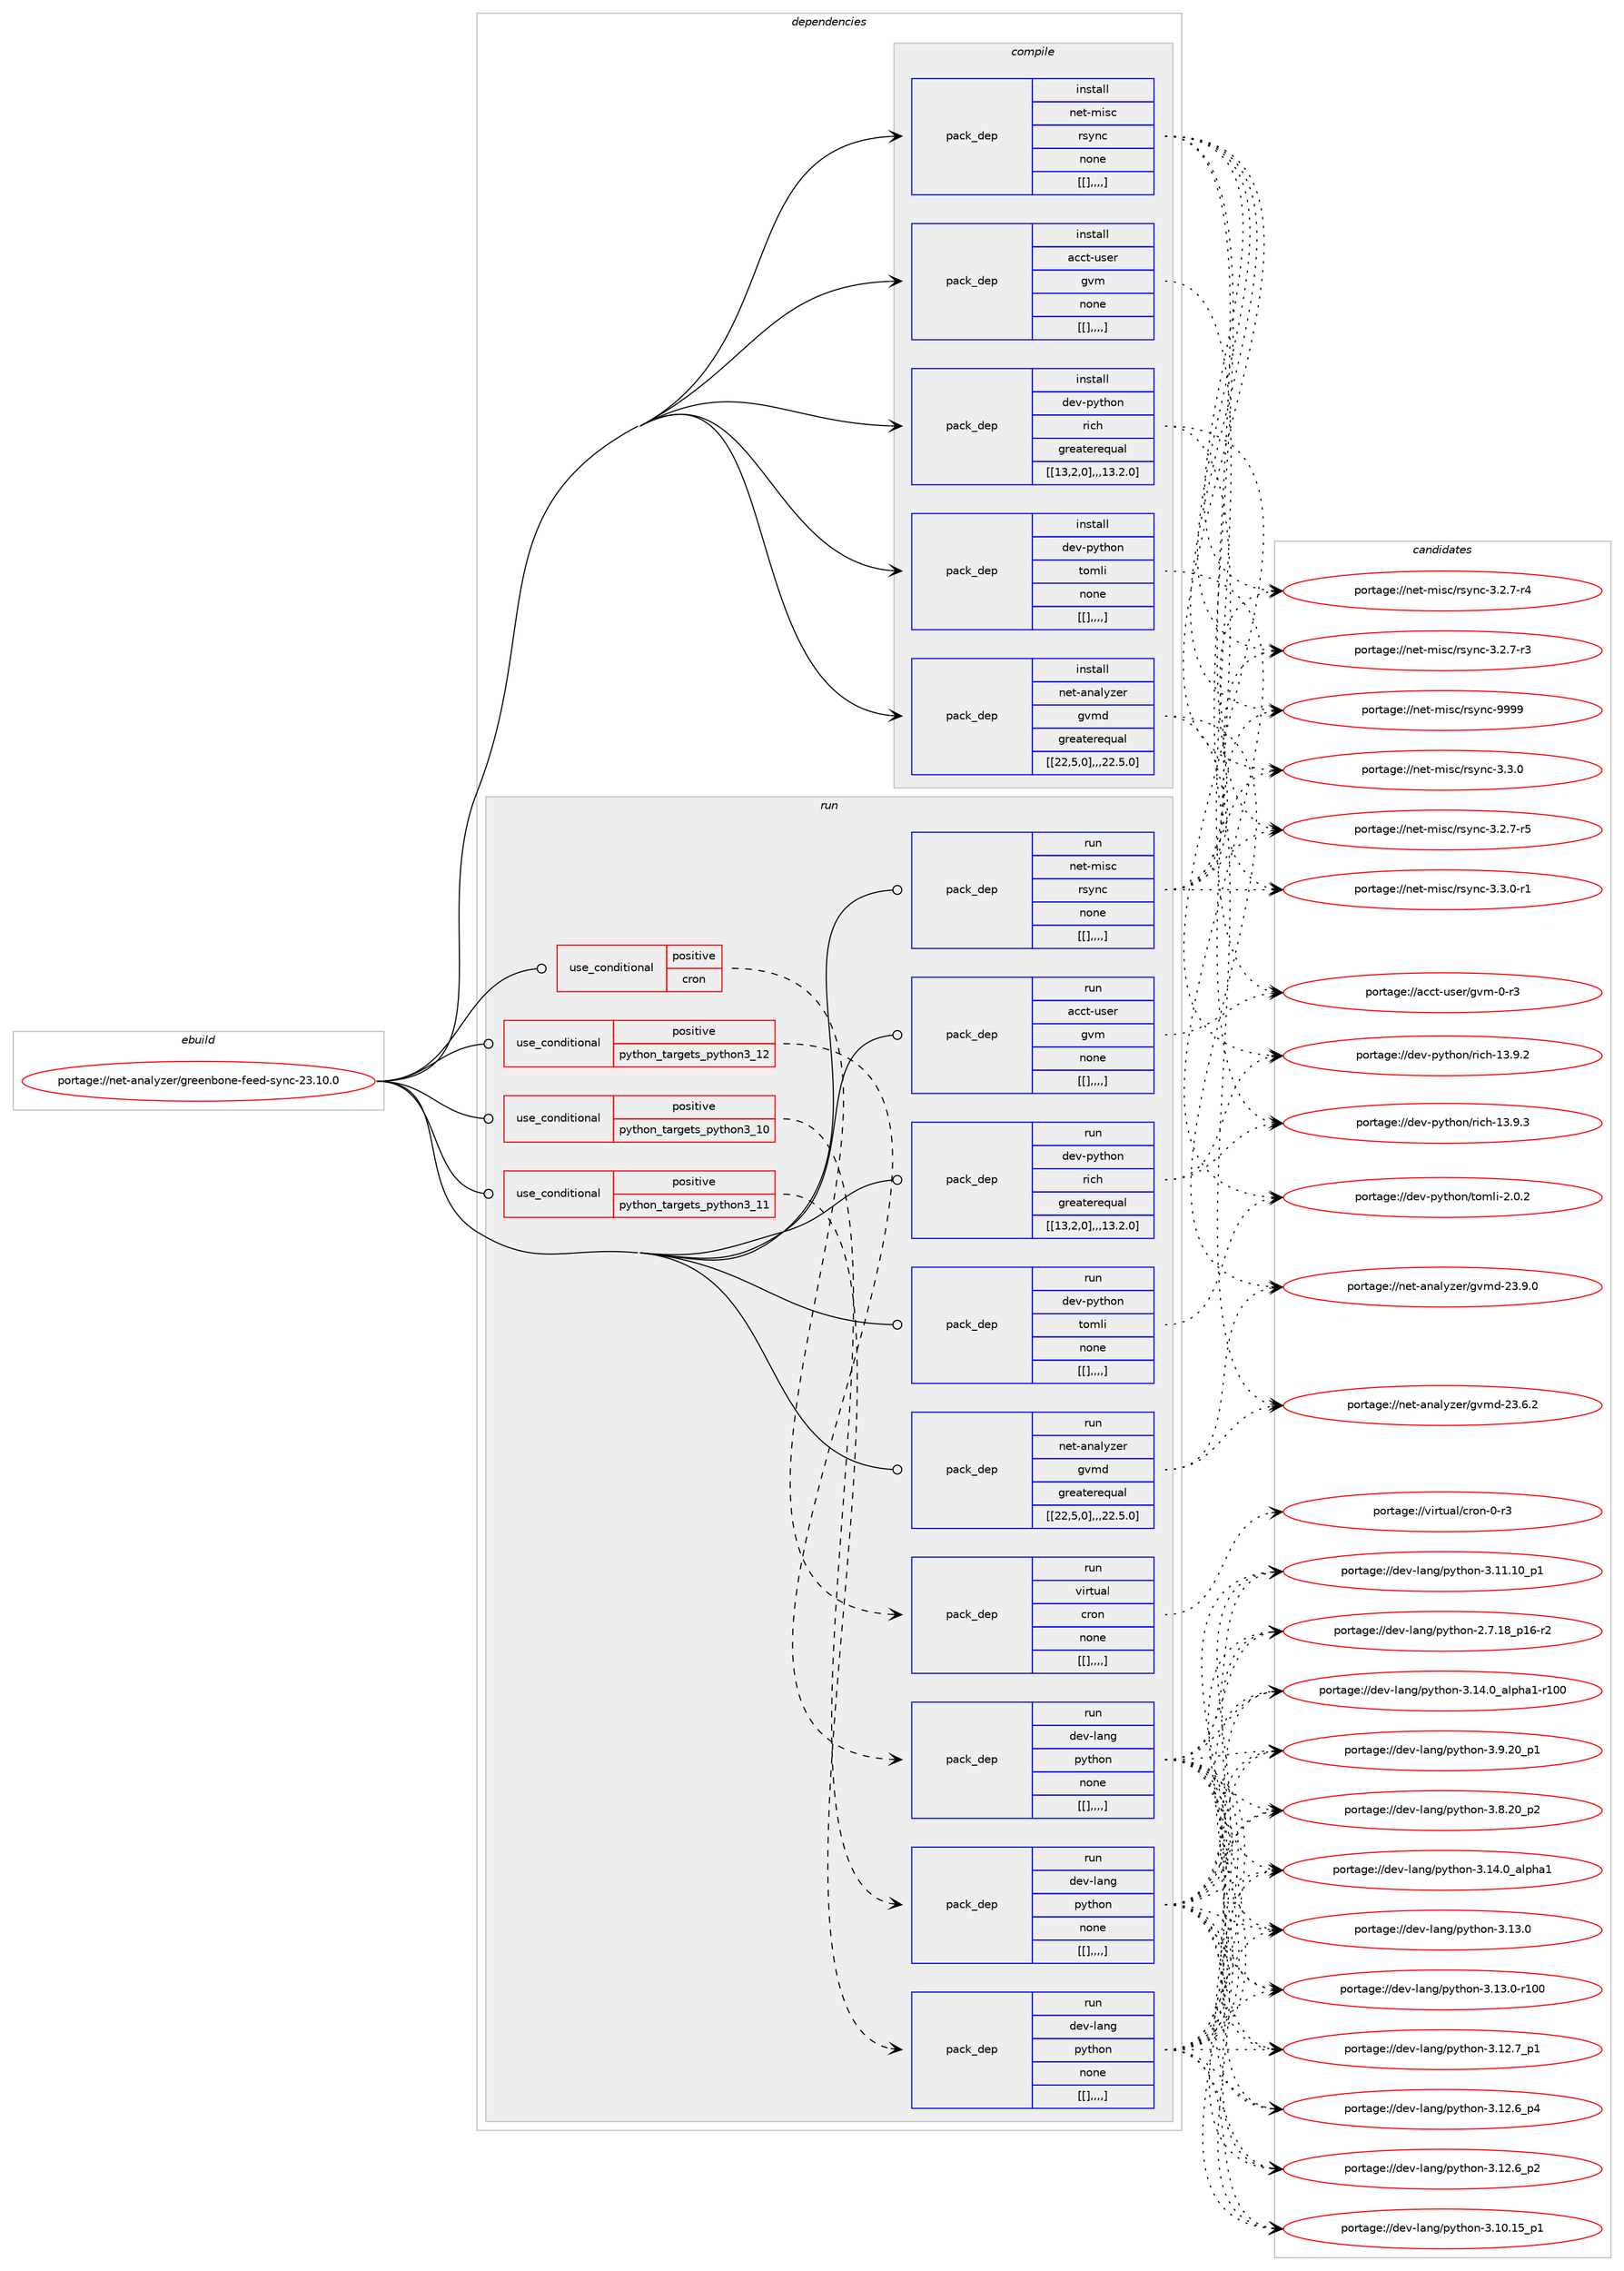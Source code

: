 digraph prolog {

# *************
# Graph options
# *************

newrank=true;
concentrate=true;
compound=true;
graph [rankdir=LR,fontname=Helvetica,fontsize=10,ranksep=1.5];#, ranksep=2.5, nodesep=0.2];
edge  [arrowhead=vee];
node  [fontname=Helvetica,fontsize=10];

# **********
# The ebuild
# **********

subgraph cluster_leftcol {
color=gray;
label=<<i>ebuild</i>>;
id [label="portage://net-analyzer/greenbone-feed-sync-23.10.0", color=red, width=4, href="../net-analyzer/greenbone-feed-sync-23.10.0.svg"];
}

# ****************
# The dependencies
# ****************

subgraph cluster_midcol {
color=gray;
label=<<i>dependencies</i>>;
subgraph cluster_compile {
fillcolor="#eeeeee";
style=filled;
label=<<i>compile</i>>;
subgraph pack262697 {
dependency357515 [label=<<TABLE BORDER="0" CELLBORDER="1" CELLSPACING="0" CELLPADDING="4" WIDTH="220"><TR><TD ROWSPAN="6" CELLPADDING="30">pack_dep</TD></TR><TR><TD WIDTH="110">install</TD></TR><TR><TD>acct-user</TD></TR><TR><TD>gvm</TD></TR><TR><TD>none</TD></TR><TR><TD>[[],,,,]</TD></TR></TABLE>>, shape=none, color=blue];
}
id:e -> dependency357515:w [weight=20,style="solid",arrowhead="vee"];
subgraph pack262746 {
dependency357576 [label=<<TABLE BORDER="0" CELLBORDER="1" CELLSPACING="0" CELLPADDING="4" WIDTH="220"><TR><TD ROWSPAN="6" CELLPADDING="30">pack_dep</TD></TR><TR><TD WIDTH="110">install</TD></TR><TR><TD>dev-python</TD></TR><TR><TD>rich</TD></TR><TR><TD>greaterequal</TD></TR><TR><TD>[[13,2,0],,,13.2.0]</TD></TR></TABLE>>, shape=none, color=blue];
}
id:e -> dependency357576:w [weight=20,style="solid",arrowhead="vee"];
subgraph pack262761 {
dependency357601 [label=<<TABLE BORDER="0" CELLBORDER="1" CELLSPACING="0" CELLPADDING="4" WIDTH="220"><TR><TD ROWSPAN="6" CELLPADDING="30">pack_dep</TD></TR><TR><TD WIDTH="110">install</TD></TR><TR><TD>dev-python</TD></TR><TR><TD>tomli</TD></TR><TR><TD>none</TD></TR><TR><TD>[[],,,,]</TD></TR></TABLE>>, shape=none, color=blue];
}
id:e -> dependency357601:w [weight=20,style="solid",arrowhead="vee"];
subgraph pack262793 {
dependency357685 [label=<<TABLE BORDER="0" CELLBORDER="1" CELLSPACING="0" CELLPADDING="4" WIDTH="220"><TR><TD ROWSPAN="6" CELLPADDING="30">pack_dep</TD></TR><TR><TD WIDTH="110">install</TD></TR><TR><TD>net-analyzer</TD></TR><TR><TD>gvmd</TD></TR><TR><TD>greaterequal</TD></TR><TR><TD>[[22,5,0],,,22.5.0]</TD></TR></TABLE>>, shape=none, color=blue];
}
id:e -> dependency357685:w [weight=20,style="solid",arrowhead="vee"];
subgraph pack262832 {
dependency357728 [label=<<TABLE BORDER="0" CELLBORDER="1" CELLSPACING="0" CELLPADDING="4" WIDTH="220"><TR><TD ROWSPAN="6" CELLPADDING="30">pack_dep</TD></TR><TR><TD WIDTH="110">install</TD></TR><TR><TD>net-misc</TD></TR><TR><TD>rsync</TD></TR><TR><TD>none</TD></TR><TR><TD>[[],,,,]</TD></TR></TABLE>>, shape=none, color=blue];
}
id:e -> dependency357728:w [weight=20,style="solid",arrowhead="vee"];
}
subgraph cluster_compileandrun {
fillcolor="#eeeeee";
style=filled;
label=<<i>compile and run</i>>;
}
subgraph cluster_run {
fillcolor="#eeeeee";
style=filled;
label=<<i>run</i>>;
subgraph cond92067 {
dependency357791 [label=<<TABLE BORDER="0" CELLBORDER="1" CELLSPACING="0" CELLPADDING="4"><TR><TD ROWSPAN="3" CELLPADDING="10">use_conditional</TD></TR><TR><TD>positive</TD></TR><TR><TD>cron</TD></TR></TABLE>>, shape=none, color=red];
subgraph pack262907 {
dependency357879 [label=<<TABLE BORDER="0" CELLBORDER="1" CELLSPACING="0" CELLPADDING="4" WIDTH="220"><TR><TD ROWSPAN="6" CELLPADDING="30">pack_dep</TD></TR><TR><TD WIDTH="110">run</TD></TR><TR><TD>virtual</TD></TR><TR><TD>cron</TD></TR><TR><TD>none</TD></TR><TR><TD>[[],,,,]</TD></TR></TABLE>>, shape=none, color=blue];
}
dependency357791:e -> dependency357879:w [weight=20,style="dashed",arrowhead="vee"];
}
id:e -> dependency357791:w [weight=20,style="solid",arrowhead="odot"];
subgraph cond92116 {
dependency357886 [label=<<TABLE BORDER="0" CELLBORDER="1" CELLSPACING="0" CELLPADDING="4"><TR><TD ROWSPAN="3" CELLPADDING="10">use_conditional</TD></TR><TR><TD>positive</TD></TR><TR><TD>python_targets_python3_10</TD></TR></TABLE>>, shape=none, color=red];
subgraph pack262947 {
dependency357890 [label=<<TABLE BORDER="0" CELLBORDER="1" CELLSPACING="0" CELLPADDING="4" WIDTH="220"><TR><TD ROWSPAN="6" CELLPADDING="30">pack_dep</TD></TR><TR><TD WIDTH="110">run</TD></TR><TR><TD>dev-lang</TD></TR><TR><TD>python</TD></TR><TR><TD>none</TD></TR><TR><TD>[[],,,,]</TD></TR></TABLE>>, shape=none, color=blue];
}
dependency357886:e -> dependency357890:w [weight=20,style="dashed",arrowhead="vee"];
}
id:e -> dependency357886:w [weight=20,style="solid",arrowhead="odot"];
subgraph cond92125 {
dependency357941 [label=<<TABLE BORDER="0" CELLBORDER="1" CELLSPACING="0" CELLPADDING="4"><TR><TD ROWSPAN="3" CELLPADDING="10">use_conditional</TD></TR><TR><TD>positive</TD></TR><TR><TD>python_targets_python3_11</TD></TR></TABLE>>, shape=none, color=red];
subgraph pack262983 {
dependency357992 [label=<<TABLE BORDER="0" CELLBORDER="1" CELLSPACING="0" CELLPADDING="4" WIDTH="220"><TR><TD ROWSPAN="6" CELLPADDING="30">pack_dep</TD></TR><TR><TD WIDTH="110">run</TD></TR><TR><TD>dev-lang</TD></TR><TR><TD>python</TD></TR><TR><TD>none</TD></TR><TR><TD>[[],,,,]</TD></TR></TABLE>>, shape=none, color=blue];
}
dependency357941:e -> dependency357992:w [weight=20,style="dashed",arrowhead="vee"];
}
id:e -> dependency357941:w [weight=20,style="solid",arrowhead="odot"];
subgraph cond92148 {
dependency357998 [label=<<TABLE BORDER="0" CELLBORDER="1" CELLSPACING="0" CELLPADDING="4"><TR><TD ROWSPAN="3" CELLPADDING="10">use_conditional</TD></TR><TR><TD>positive</TD></TR><TR><TD>python_targets_python3_12</TD></TR></TABLE>>, shape=none, color=red];
subgraph pack263022 {
dependency358000 [label=<<TABLE BORDER="0" CELLBORDER="1" CELLSPACING="0" CELLPADDING="4" WIDTH="220"><TR><TD ROWSPAN="6" CELLPADDING="30">pack_dep</TD></TR><TR><TD WIDTH="110">run</TD></TR><TR><TD>dev-lang</TD></TR><TR><TD>python</TD></TR><TR><TD>none</TD></TR><TR><TD>[[],,,,]</TD></TR></TABLE>>, shape=none, color=blue];
}
dependency357998:e -> dependency358000:w [weight=20,style="dashed",arrowhead="vee"];
}
id:e -> dependency357998:w [weight=20,style="solid",arrowhead="odot"];
subgraph pack263061 {
dependency358058 [label=<<TABLE BORDER="0" CELLBORDER="1" CELLSPACING="0" CELLPADDING="4" WIDTH="220"><TR><TD ROWSPAN="6" CELLPADDING="30">pack_dep</TD></TR><TR><TD WIDTH="110">run</TD></TR><TR><TD>acct-user</TD></TR><TR><TD>gvm</TD></TR><TR><TD>none</TD></TR><TR><TD>[[],,,,]</TD></TR></TABLE>>, shape=none, color=blue];
}
id:e -> dependency358058:w [weight=20,style="solid",arrowhead="odot"];
subgraph pack263076 {
dependency358091 [label=<<TABLE BORDER="0" CELLBORDER="1" CELLSPACING="0" CELLPADDING="4" WIDTH="220"><TR><TD ROWSPAN="6" CELLPADDING="30">pack_dep</TD></TR><TR><TD WIDTH="110">run</TD></TR><TR><TD>dev-python</TD></TR><TR><TD>rich</TD></TR><TR><TD>greaterequal</TD></TR><TR><TD>[[13,2,0],,,13.2.0]</TD></TR></TABLE>>, shape=none, color=blue];
}
id:e -> dependency358091:w [weight=20,style="solid",arrowhead="odot"];
subgraph pack263089 {
dependency358094 [label=<<TABLE BORDER="0" CELLBORDER="1" CELLSPACING="0" CELLPADDING="4" WIDTH="220"><TR><TD ROWSPAN="6" CELLPADDING="30">pack_dep</TD></TR><TR><TD WIDTH="110">run</TD></TR><TR><TD>dev-python</TD></TR><TR><TD>tomli</TD></TR><TR><TD>none</TD></TR><TR><TD>[[],,,,]</TD></TR></TABLE>>, shape=none, color=blue];
}
id:e -> dependency358094:w [weight=20,style="solid",arrowhead="odot"];
subgraph pack263094 {
dependency358118 [label=<<TABLE BORDER="0" CELLBORDER="1" CELLSPACING="0" CELLPADDING="4" WIDTH="220"><TR><TD ROWSPAN="6" CELLPADDING="30">pack_dep</TD></TR><TR><TD WIDTH="110">run</TD></TR><TR><TD>net-analyzer</TD></TR><TR><TD>gvmd</TD></TR><TR><TD>greaterequal</TD></TR><TR><TD>[[22,5,0],,,22.5.0]</TD></TR></TABLE>>, shape=none, color=blue];
}
id:e -> dependency358118:w [weight=20,style="solid",arrowhead="odot"];
subgraph pack263107 {
dependency358133 [label=<<TABLE BORDER="0" CELLBORDER="1" CELLSPACING="0" CELLPADDING="4" WIDTH="220"><TR><TD ROWSPAN="6" CELLPADDING="30">pack_dep</TD></TR><TR><TD WIDTH="110">run</TD></TR><TR><TD>net-misc</TD></TR><TR><TD>rsync</TD></TR><TR><TD>none</TD></TR><TR><TD>[[],,,,]</TD></TR></TABLE>>, shape=none, color=blue];
}
id:e -> dependency358133:w [weight=20,style="solid",arrowhead="odot"];
}
}

# **************
# The candidates
# **************

subgraph cluster_choices {
rank=same;
color=gray;
label=<<i>candidates</i>>;

subgraph choice260525 {
color=black;
nodesep=1;
choice979999116451171151011144710311810945484511451 [label="portage://acct-user/gvm-0-r3", color=red, width=4,href="../acct-user/gvm-0-r3.svg"];
dependency357515:e -> choice979999116451171151011144710311810945484511451:w [style=dotted,weight="100"];
}
subgraph choice260526 {
color=black;
nodesep=1;
choice10010111845112121116104111110471141059910445495146574651 [label="portage://dev-python/rich-13.9.3", color=red, width=4,href="../dev-python/rich-13.9.3.svg"];
choice10010111845112121116104111110471141059910445495146574650 [label="portage://dev-python/rich-13.9.2", color=red, width=4,href="../dev-python/rich-13.9.2.svg"];
dependency357576:e -> choice10010111845112121116104111110471141059910445495146574651:w [style=dotted,weight="100"];
dependency357576:e -> choice10010111845112121116104111110471141059910445495146574650:w [style=dotted,weight="100"];
}
subgraph choice260531 {
color=black;
nodesep=1;
choice1001011184511212111610411111047116111109108105455046484650 [label="portage://dev-python/tomli-2.0.2", color=red, width=4,href="../dev-python/tomli-2.0.2.svg"];
dependency357601:e -> choice1001011184511212111610411111047116111109108105455046484650:w [style=dotted,weight="100"];
}
subgraph choice260575 {
color=black;
nodesep=1;
choice1101011164597110971081211221011144710311810910045505146574648 [label="portage://net-analyzer/gvmd-23.9.0", color=red, width=4,href="../net-analyzer/gvmd-23.9.0.svg"];
choice1101011164597110971081211221011144710311810910045505146544650 [label="portage://net-analyzer/gvmd-23.6.2", color=red, width=4,href="../net-analyzer/gvmd-23.6.2.svg"];
dependency357685:e -> choice1101011164597110971081211221011144710311810910045505146574648:w [style=dotted,weight="100"];
dependency357685:e -> choice1101011164597110971081211221011144710311810910045505146544650:w [style=dotted,weight="100"];
}
subgraph choice260578 {
color=black;
nodesep=1;
choice110101116451091051159947114115121110994557575757 [label="portage://net-misc/rsync-9999", color=red, width=4,href="../net-misc/rsync-9999.svg"];
choice110101116451091051159947114115121110994551465146484511449 [label="portage://net-misc/rsync-3.3.0-r1", color=red, width=4,href="../net-misc/rsync-3.3.0-r1.svg"];
choice11010111645109105115994711411512111099455146514648 [label="portage://net-misc/rsync-3.3.0", color=red, width=4,href="../net-misc/rsync-3.3.0.svg"];
choice110101116451091051159947114115121110994551465046554511453 [label="portage://net-misc/rsync-3.2.7-r5", color=red, width=4,href="../net-misc/rsync-3.2.7-r5.svg"];
choice110101116451091051159947114115121110994551465046554511452 [label="portage://net-misc/rsync-3.2.7-r4", color=red, width=4,href="../net-misc/rsync-3.2.7-r4.svg"];
choice110101116451091051159947114115121110994551465046554511451 [label="portage://net-misc/rsync-3.2.7-r3", color=red, width=4,href="../net-misc/rsync-3.2.7-r3.svg"];
dependency357728:e -> choice110101116451091051159947114115121110994557575757:w [style=dotted,weight="100"];
dependency357728:e -> choice110101116451091051159947114115121110994551465146484511449:w [style=dotted,weight="100"];
dependency357728:e -> choice11010111645109105115994711411512111099455146514648:w [style=dotted,weight="100"];
dependency357728:e -> choice110101116451091051159947114115121110994551465046554511453:w [style=dotted,weight="100"];
dependency357728:e -> choice110101116451091051159947114115121110994551465046554511452:w [style=dotted,weight="100"];
dependency357728:e -> choice110101116451091051159947114115121110994551465046554511451:w [style=dotted,weight="100"];
}
subgraph choice260586 {
color=black;
nodesep=1;
choice11810511411611797108479911411111045484511451 [label="portage://virtual/cron-0-r3", color=red, width=4,href="../virtual/cron-0-r3.svg"];
dependency357879:e -> choice11810511411611797108479911411111045484511451:w [style=dotted,weight="100"];
}
subgraph choice260591 {
color=black;
nodesep=1;
choice100101118451089711010347112121116104111110455146495246489597108112104974945114494848 [label="portage://dev-lang/python-3.14.0_alpha1-r100", color=red, width=4,href="../dev-lang/python-3.14.0_alpha1-r100.svg"];
choice1001011184510897110103471121211161041111104551464952464895971081121049749 [label="portage://dev-lang/python-3.14.0_alpha1", color=red, width=4,href="../dev-lang/python-3.14.0_alpha1.svg"];
choice1001011184510897110103471121211161041111104551464951464845114494848 [label="portage://dev-lang/python-3.13.0-r100", color=red, width=4,href="../dev-lang/python-3.13.0-r100.svg"];
choice10010111845108971101034711212111610411111045514649514648 [label="portage://dev-lang/python-3.13.0", color=red, width=4,href="../dev-lang/python-3.13.0.svg"];
choice100101118451089711010347112121116104111110455146495046559511249 [label="portage://dev-lang/python-3.12.7_p1", color=red, width=4,href="../dev-lang/python-3.12.7_p1.svg"];
choice100101118451089711010347112121116104111110455146495046549511252 [label="portage://dev-lang/python-3.12.6_p4", color=red, width=4,href="../dev-lang/python-3.12.6_p4.svg"];
choice100101118451089711010347112121116104111110455146495046549511250 [label="portage://dev-lang/python-3.12.6_p2", color=red, width=4,href="../dev-lang/python-3.12.6_p2.svg"];
choice10010111845108971101034711212111610411111045514649494649489511249 [label="portage://dev-lang/python-3.11.10_p1", color=red, width=4,href="../dev-lang/python-3.11.10_p1.svg"];
choice10010111845108971101034711212111610411111045514649484649539511249 [label="portage://dev-lang/python-3.10.15_p1", color=red, width=4,href="../dev-lang/python-3.10.15_p1.svg"];
choice100101118451089711010347112121116104111110455146574650489511249 [label="portage://dev-lang/python-3.9.20_p1", color=red, width=4,href="../dev-lang/python-3.9.20_p1.svg"];
choice100101118451089711010347112121116104111110455146564650489511250 [label="portage://dev-lang/python-3.8.20_p2", color=red, width=4,href="../dev-lang/python-3.8.20_p2.svg"];
choice100101118451089711010347112121116104111110455046554649569511249544511450 [label="portage://dev-lang/python-2.7.18_p16-r2", color=red, width=4,href="../dev-lang/python-2.7.18_p16-r2.svg"];
dependency357890:e -> choice100101118451089711010347112121116104111110455146495246489597108112104974945114494848:w [style=dotted,weight="100"];
dependency357890:e -> choice1001011184510897110103471121211161041111104551464952464895971081121049749:w [style=dotted,weight="100"];
dependency357890:e -> choice1001011184510897110103471121211161041111104551464951464845114494848:w [style=dotted,weight="100"];
dependency357890:e -> choice10010111845108971101034711212111610411111045514649514648:w [style=dotted,weight="100"];
dependency357890:e -> choice100101118451089711010347112121116104111110455146495046559511249:w [style=dotted,weight="100"];
dependency357890:e -> choice100101118451089711010347112121116104111110455146495046549511252:w [style=dotted,weight="100"];
dependency357890:e -> choice100101118451089711010347112121116104111110455146495046549511250:w [style=dotted,weight="100"];
dependency357890:e -> choice10010111845108971101034711212111610411111045514649494649489511249:w [style=dotted,weight="100"];
dependency357890:e -> choice10010111845108971101034711212111610411111045514649484649539511249:w [style=dotted,weight="100"];
dependency357890:e -> choice100101118451089711010347112121116104111110455146574650489511249:w [style=dotted,weight="100"];
dependency357890:e -> choice100101118451089711010347112121116104111110455146564650489511250:w [style=dotted,weight="100"];
dependency357890:e -> choice100101118451089711010347112121116104111110455046554649569511249544511450:w [style=dotted,weight="100"];
}
subgraph choice260606 {
color=black;
nodesep=1;
choice100101118451089711010347112121116104111110455146495246489597108112104974945114494848 [label="portage://dev-lang/python-3.14.0_alpha1-r100", color=red, width=4,href="../dev-lang/python-3.14.0_alpha1-r100.svg"];
choice1001011184510897110103471121211161041111104551464952464895971081121049749 [label="portage://dev-lang/python-3.14.0_alpha1", color=red, width=4,href="../dev-lang/python-3.14.0_alpha1.svg"];
choice1001011184510897110103471121211161041111104551464951464845114494848 [label="portage://dev-lang/python-3.13.0-r100", color=red, width=4,href="../dev-lang/python-3.13.0-r100.svg"];
choice10010111845108971101034711212111610411111045514649514648 [label="portage://dev-lang/python-3.13.0", color=red, width=4,href="../dev-lang/python-3.13.0.svg"];
choice100101118451089711010347112121116104111110455146495046559511249 [label="portage://dev-lang/python-3.12.7_p1", color=red, width=4,href="../dev-lang/python-3.12.7_p1.svg"];
choice100101118451089711010347112121116104111110455146495046549511252 [label="portage://dev-lang/python-3.12.6_p4", color=red, width=4,href="../dev-lang/python-3.12.6_p4.svg"];
choice100101118451089711010347112121116104111110455146495046549511250 [label="portage://dev-lang/python-3.12.6_p2", color=red, width=4,href="../dev-lang/python-3.12.6_p2.svg"];
choice10010111845108971101034711212111610411111045514649494649489511249 [label="portage://dev-lang/python-3.11.10_p1", color=red, width=4,href="../dev-lang/python-3.11.10_p1.svg"];
choice10010111845108971101034711212111610411111045514649484649539511249 [label="portage://dev-lang/python-3.10.15_p1", color=red, width=4,href="../dev-lang/python-3.10.15_p1.svg"];
choice100101118451089711010347112121116104111110455146574650489511249 [label="portage://dev-lang/python-3.9.20_p1", color=red, width=4,href="../dev-lang/python-3.9.20_p1.svg"];
choice100101118451089711010347112121116104111110455146564650489511250 [label="portage://dev-lang/python-3.8.20_p2", color=red, width=4,href="../dev-lang/python-3.8.20_p2.svg"];
choice100101118451089711010347112121116104111110455046554649569511249544511450 [label="portage://dev-lang/python-2.7.18_p16-r2", color=red, width=4,href="../dev-lang/python-2.7.18_p16-r2.svg"];
dependency357992:e -> choice100101118451089711010347112121116104111110455146495246489597108112104974945114494848:w [style=dotted,weight="100"];
dependency357992:e -> choice1001011184510897110103471121211161041111104551464952464895971081121049749:w [style=dotted,weight="100"];
dependency357992:e -> choice1001011184510897110103471121211161041111104551464951464845114494848:w [style=dotted,weight="100"];
dependency357992:e -> choice10010111845108971101034711212111610411111045514649514648:w [style=dotted,weight="100"];
dependency357992:e -> choice100101118451089711010347112121116104111110455146495046559511249:w [style=dotted,weight="100"];
dependency357992:e -> choice100101118451089711010347112121116104111110455146495046549511252:w [style=dotted,weight="100"];
dependency357992:e -> choice100101118451089711010347112121116104111110455146495046549511250:w [style=dotted,weight="100"];
dependency357992:e -> choice10010111845108971101034711212111610411111045514649494649489511249:w [style=dotted,weight="100"];
dependency357992:e -> choice10010111845108971101034711212111610411111045514649484649539511249:w [style=dotted,weight="100"];
dependency357992:e -> choice100101118451089711010347112121116104111110455146574650489511249:w [style=dotted,weight="100"];
dependency357992:e -> choice100101118451089711010347112121116104111110455146564650489511250:w [style=dotted,weight="100"];
dependency357992:e -> choice100101118451089711010347112121116104111110455046554649569511249544511450:w [style=dotted,weight="100"];
}
subgraph choice260625 {
color=black;
nodesep=1;
choice100101118451089711010347112121116104111110455146495246489597108112104974945114494848 [label="portage://dev-lang/python-3.14.0_alpha1-r100", color=red, width=4,href="../dev-lang/python-3.14.0_alpha1-r100.svg"];
choice1001011184510897110103471121211161041111104551464952464895971081121049749 [label="portage://dev-lang/python-3.14.0_alpha1", color=red, width=4,href="../dev-lang/python-3.14.0_alpha1.svg"];
choice1001011184510897110103471121211161041111104551464951464845114494848 [label="portage://dev-lang/python-3.13.0-r100", color=red, width=4,href="../dev-lang/python-3.13.0-r100.svg"];
choice10010111845108971101034711212111610411111045514649514648 [label="portage://dev-lang/python-3.13.0", color=red, width=4,href="../dev-lang/python-3.13.0.svg"];
choice100101118451089711010347112121116104111110455146495046559511249 [label="portage://dev-lang/python-3.12.7_p1", color=red, width=4,href="../dev-lang/python-3.12.7_p1.svg"];
choice100101118451089711010347112121116104111110455146495046549511252 [label="portage://dev-lang/python-3.12.6_p4", color=red, width=4,href="../dev-lang/python-3.12.6_p4.svg"];
choice100101118451089711010347112121116104111110455146495046549511250 [label="portage://dev-lang/python-3.12.6_p2", color=red, width=4,href="../dev-lang/python-3.12.6_p2.svg"];
choice10010111845108971101034711212111610411111045514649494649489511249 [label="portage://dev-lang/python-3.11.10_p1", color=red, width=4,href="../dev-lang/python-3.11.10_p1.svg"];
choice10010111845108971101034711212111610411111045514649484649539511249 [label="portage://dev-lang/python-3.10.15_p1", color=red, width=4,href="../dev-lang/python-3.10.15_p1.svg"];
choice100101118451089711010347112121116104111110455146574650489511249 [label="portage://dev-lang/python-3.9.20_p1", color=red, width=4,href="../dev-lang/python-3.9.20_p1.svg"];
choice100101118451089711010347112121116104111110455146564650489511250 [label="portage://dev-lang/python-3.8.20_p2", color=red, width=4,href="../dev-lang/python-3.8.20_p2.svg"];
choice100101118451089711010347112121116104111110455046554649569511249544511450 [label="portage://dev-lang/python-2.7.18_p16-r2", color=red, width=4,href="../dev-lang/python-2.7.18_p16-r2.svg"];
dependency358000:e -> choice100101118451089711010347112121116104111110455146495246489597108112104974945114494848:w [style=dotted,weight="100"];
dependency358000:e -> choice1001011184510897110103471121211161041111104551464952464895971081121049749:w [style=dotted,weight="100"];
dependency358000:e -> choice1001011184510897110103471121211161041111104551464951464845114494848:w [style=dotted,weight="100"];
dependency358000:e -> choice10010111845108971101034711212111610411111045514649514648:w [style=dotted,weight="100"];
dependency358000:e -> choice100101118451089711010347112121116104111110455146495046559511249:w [style=dotted,weight="100"];
dependency358000:e -> choice100101118451089711010347112121116104111110455146495046549511252:w [style=dotted,weight="100"];
dependency358000:e -> choice100101118451089711010347112121116104111110455146495046549511250:w [style=dotted,weight="100"];
dependency358000:e -> choice10010111845108971101034711212111610411111045514649494649489511249:w [style=dotted,weight="100"];
dependency358000:e -> choice10010111845108971101034711212111610411111045514649484649539511249:w [style=dotted,weight="100"];
dependency358000:e -> choice100101118451089711010347112121116104111110455146574650489511249:w [style=dotted,weight="100"];
dependency358000:e -> choice100101118451089711010347112121116104111110455146564650489511250:w [style=dotted,weight="100"];
dependency358000:e -> choice100101118451089711010347112121116104111110455046554649569511249544511450:w [style=dotted,weight="100"];
}
subgraph choice260687 {
color=black;
nodesep=1;
choice979999116451171151011144710311810945484511451 [label="portage://acct-user/gvm-0-r3", color=red, width=4,href="../acct-user/gvm-0-r3.svg"];
dependency358058:e -> choice979999116451171151011144710311810945484511451:w [style=dotted,weight="100"];
}
subgraph choice260722 {
color=black;
nodesep=1;
choice10010111845112121116104111110471141059910445495146574651 [label="portage://dev-python/rich-13.9.3", color=red, width=4,href="../dev-python/rich-13.9.3.svg"];
choice10010111845112121116104111110471141059910445495146574650 [label="portage://dev-python/rich-13.9.2", color=red, width=4,href="../dev-python/rich-13.9.2.svg"];
dependency358091:e -> choice10010111845112121116104111110471141059910445495146574651:w [style=dotted,weight="100"];
dependency358091:e -> choice10010111845112121116104111110471141059910445495146574650:w [style=dotted,weight="100"];
}
subgraph choice260736 {
color=black;
nodesep=1;
choice1001011184511212111610411111047116111109108105455046484650 [label="portage://dev-python/tomli-2.0.2", color=red, width=4,href="../dev-python/tomli-2.0.2.svg"];
dependency358094:e -> choice1001011184511212111610411111047116111109108105455046484650:w [style=dotted,weight="100"];
}
subgraph choice260765 {
color=black;
nodesep=1;
choice1101011164597110971081211221011144710311810910045505146574648 [label="portage://net-analyzer/gvmd-23.9.0", color=red, width=4,href="../net-analyzer/gvmd-23.9.0.svg"];
choice1101011164597110971081211221011144710311810910045505146544650 [label="portage://net-analyzer/gvmd-23.6.2", color=red, width=4,href="../net-analyzer/gvmd-23.6.2.svg"];
dependency358118:e -> choice1101011164597110971081211221011144710311810910045505146574648:w [style=dotted,weight="100"];
dependency358118:e -> choice1101011164597110971081211221011144710311810910045505146544650:w [style=dotted,weight="100"];
}
subgraph choice260767 {
color=black;
nodesep=1;
choice110101116451091051159947114115121110994557575757 [label="portage://net-misc/rsync-9999", color=red, width=4,href="../net-misc/rsync-9999.svg"];
choice110101116451091051159947114115121110994551465146484511449 [label="portage://net-misc/rsync-3.3.0-r1", color=red, width=4,href="../net-misc/rsync-3.3.0-r1.svg"];
choice11010111645109105115994711411512111099455146514648 [label="portage://net-misc/rsync-3.3.0", color=red, width=4,href="../net-misc/rsync-3.3.0.svg"];
choice110101116451091051159947114115121110994551465046554511453 [label="portage://net-misc/rsync-3.2.7-r5", color=red, width=4,href="../net-misc/rsync-3.2.7-r5.svg"];
choice110101116451091051159947114115121110994551465046554511452 [label="portage://net-misc/rsync-3.2.7-r4", color=red, width=4,href="../net-misc/rsync-3.2.7-r4.svg"];
choice110101116451091051159947114115121110994551465046554511451 [label="portage://net-misc/rsync-3.2.7-r3", color=red, width=4,href="../net-misc/rsync-3.2.7-r3.svg"];
dependency358133:e -> choice110101116451091051159947114115121110994557575757:w [style=dotted,weight="100"];
dependency358133:e -> choice110101116451091051159947114115121110994551465146484511449:w [style=dotted,weight="100"];
dependency358133:e -> choice11010111645109105115994711411512111099455146514648:w [style=dotted,weight="100"];
dependency358133:e -> choice110101116451091051159947114115121110994551465046554511453:w [style=dotted,weight="100"];
dependency358133:e -> choice110101116451091051159947114115121110994551465046554511452:w [style=dotted,weight="100"];
dependency358133:e -> choice110101116451091051159947114115121110994551465046554511451:w [style=dotted,weight="100"];
}
}

}
